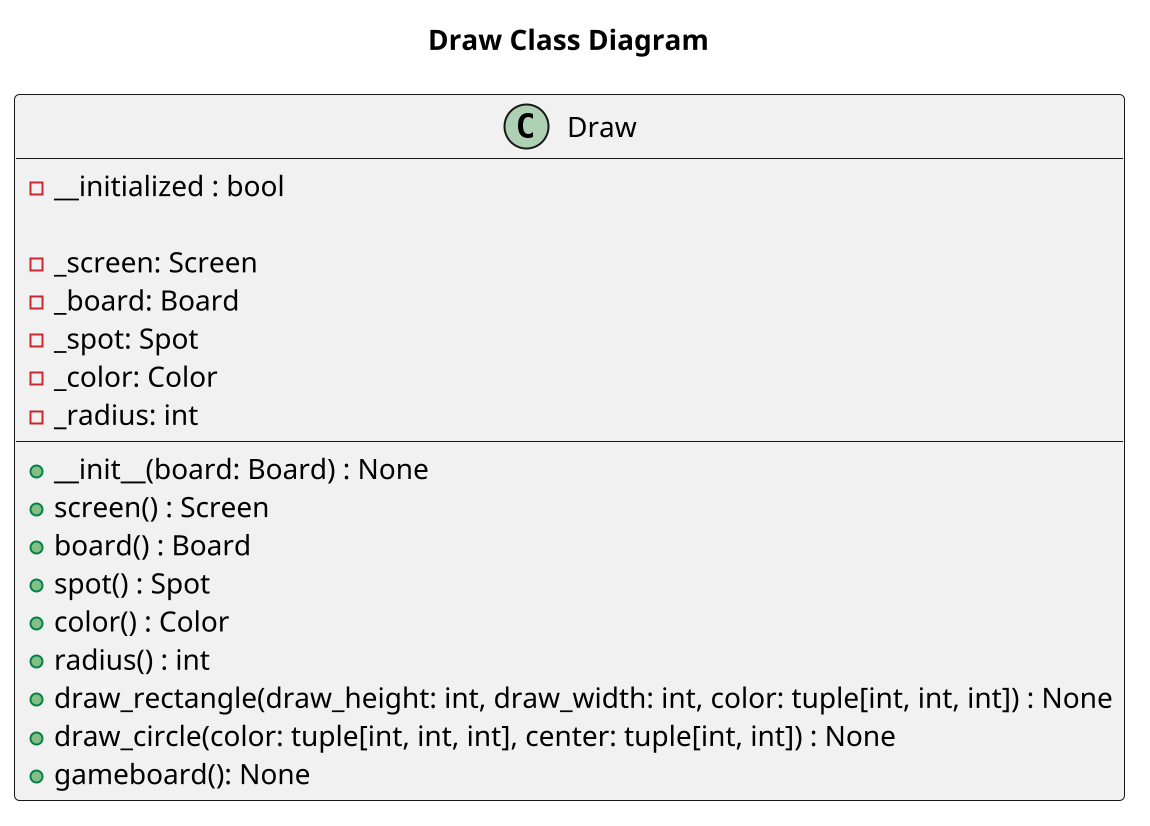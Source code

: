 @startuml
scale 2
title "Draw Class Diagram"
class Draw {
    -__initialized : bool

    +__init__(board: Board) : None
    -_screen: Screen
    -_board: Board
    -_spot: Spot
    -_color: Color
    -_radius: int

    +screen() : Screen
    +board() : Board
    +spot() : Spot
    +color() : Color
    +radius() : int
    +draw_rectangle(draw_height: int, draw_width: int, color: tuple[int, int, int]) : None
    +draw_circle(color: tuple[int, int, int], center: tuple[int, int]) : None
    +gameboard(): None
}
@enduml